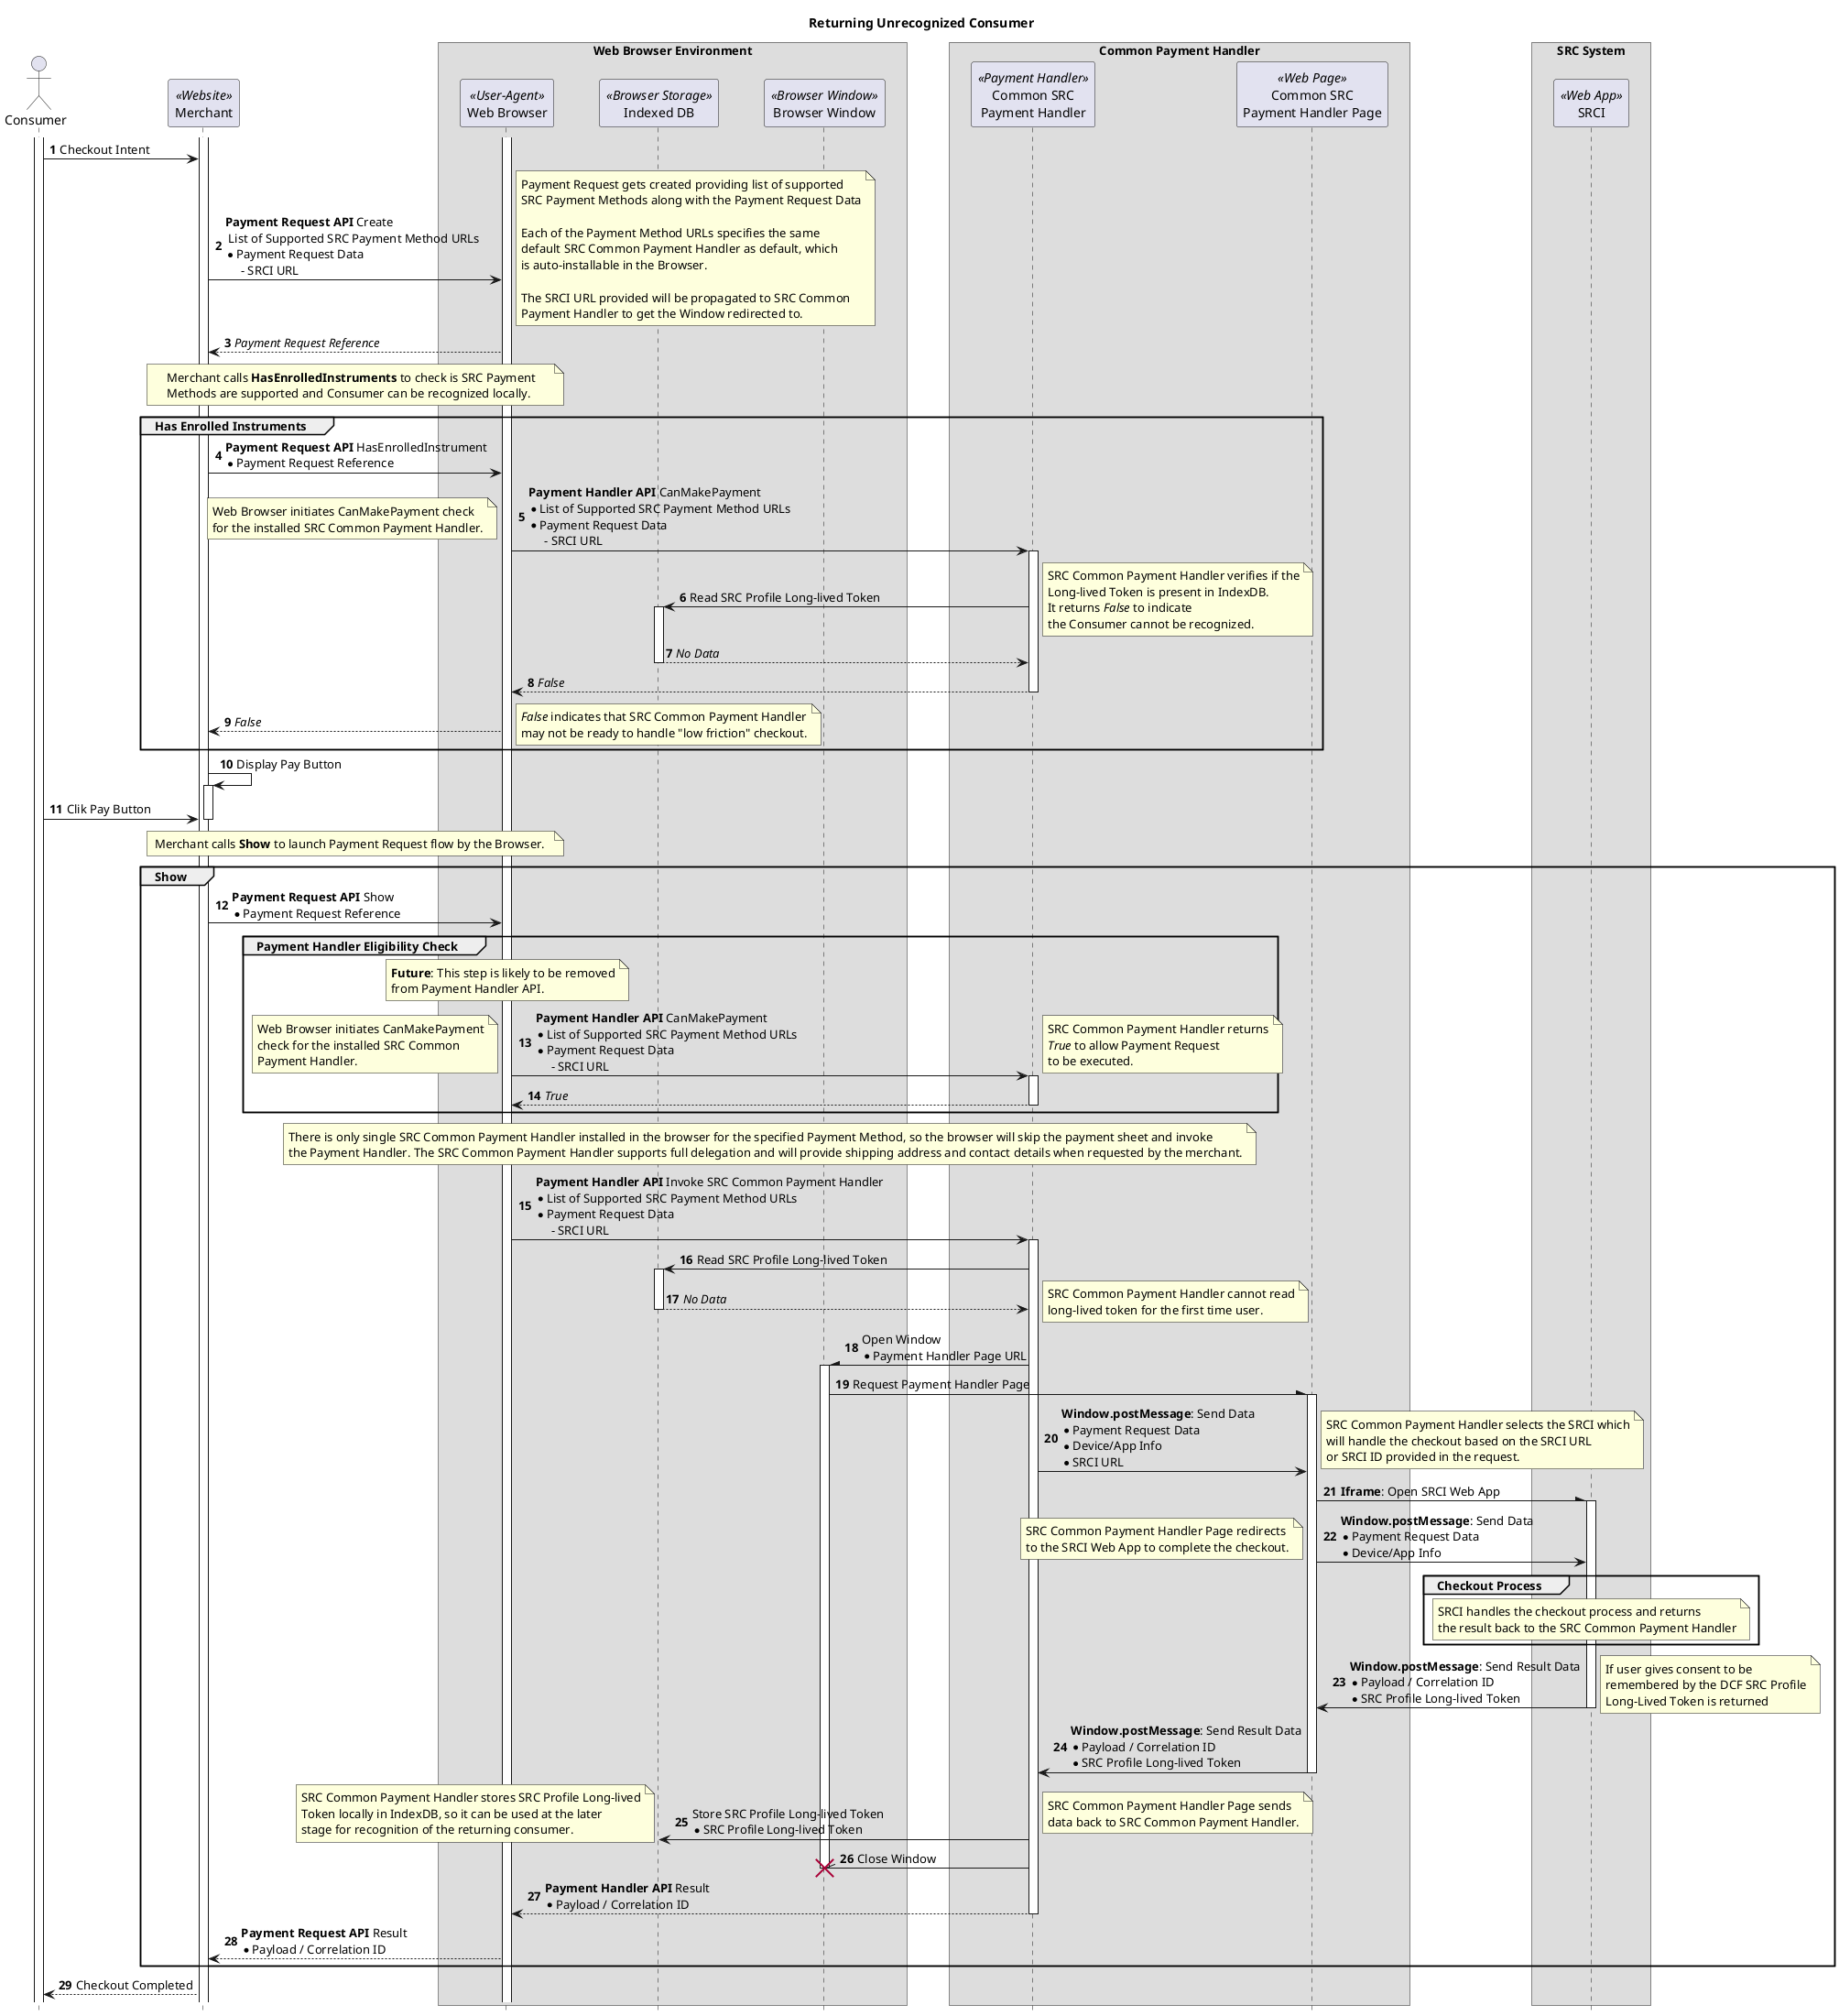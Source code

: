 @startuml

autonumber
hide footbox
skinparam ParticipantPadding 20
skinparam BoxPadding 10

title Returning Unrecognized Consumer

actor Consumer as Consumer
participant Merchant as Merchant <<Website>>

box "Web Browser Environment"
  participant "Web Browser" as Browser <<User-Agent>>
  participant "Indexed DB" as DB <<Browser Storage>>
  participant "Browser Window" as Window <<Browser Window>>
end box

box "Common Payment Handler"
  participant "Common SRC\nPayment Handler" as PH <<Payment Handler>>
  participant "Common SRC\nPayment Handler Page" as Page <<Web Page>>
end box

box "SRC System"
  participant "SRCI" as SRCI <<Web App>>
end box

activate Consumer
activate Merchant
activate Browser

Consumer->Merchant: Checkout Intent
Merchant->Browser: **Payment Request API** Create\n List of Supported SRC Payment Method URLs\n* Payment Request Data\n     - SRCI URL
note right
  Payment Request gets created providing list of supported
  SRC Payment Methods along with the Payment Request Data

  Each of the Payment Method URLs specifies the same
  default SRC Common Payment Handler as default, which
  is auto-installable in the Browser.

  The SRCI URL provided will be propagated to SRC Common
  Payment Handler to get the Window redirected to.
end note
return //Payment Request Reference//

note over Merchant, Browser
  Merchant calls **HasEnrolledInstruments** to check is SRC Payment
  Methods are supported and Consumer can be recognized locally.
end note
group Has Enrolled Instruments
Merchant->Browser: **Payment Request API** HasEnrolledInstrument\n* Payment Request Reference
Browser->PH: **Payment Handler API** CanMakePayment\n* List of Supported SRC Payment Method URLs\n* Payment Request Data\n     - SRCI URL
activate PH
note left
  Web Browser initiates CanMakePayment check
  for the installed SRC Common Payment Handler.
end note
PH->DB: Read SRC Profile Long-lived Token
activate DB
note right
  SRC Common Payment Handler verifies if the
  Long-lived Token is present in IndexDB.
  It returns //False// to indicate
  the Consumer cannot be recognized.
end note
return //No Data//
return //False//
Browser-->Merchant: //False//
note right
  //False// indicates that SRC Common Payment Handler
  may not be ready to handle "low friction" checkout.
end note
end group
Merchant->Merchant: Display Pay Button
activate Merchant
Consumer->Merchant: Clik Pay Button
deactivate Merchant
note over Merchant, Browser
  Merchant calls **Show** to launch Payment Request flow by the Browser. 
end note
group Show
Merchant->Browser: **Payment Request API** Show\n* Payment Request Reference

group Payment Handler Eligibility Check
note over Browser
  **Future**: This step is likely to be removed
  from Payment Handler API.
end note
Browser->PH: **Payment Handler API** CanMakePayment\n* List of Supported SRC Payment Method URLs\n* Payment Request Data\n     - SRCI URL
activate PH
note left
  Web Browser initiates CanMakePayment
  check for the installed SRC Common
  Payment Handler.
end note
note right
  SRC Common Payment Handler returns
  //True// to allow Payment Request
  to be executed.
end note
return //True//
end group

note over Browser, PH
  There is only single SRC Common Payment Handler installed in the browser for the specified Payment Method, so the browser will skip the payment sheet and invoke
  the Payment Handler. The SRC Common Payment Handler supports full delegation and will provide shipping address and contact details when requested by the merchant.
end note
Browser->PH: **Payment Handler API** Invoke SRC Common Payment Handler\n* List of Supported SRC Payment Method URLs\n* Payment Request Data\n     - SRCI URL
activate PH

PH->DB: Read SRC Profile Long-lived Token
activate DB
return //No Data//
note right
    SRC Common Payment Handler cannot read
    long-lived token for the first time user.
end note

PH-\Window: Open Window\n* Payment Handler Page URL
activate Window

Window-\Page: Request Payment Handler Page
activate Page
PH->Page: **Window.postMessage**: Send Data\n* Payment Request Data\n* Device/App Info\n* SRCI URL
note right
    SRC Common Payment Handler selects the SRCI which
    will handle the checkout based on the SRCI URL
    or SRCI ID provided in the request.
end note
Page-\SRCI: **Iframe**: Open SRCI Web App
activate SRCI
Page->SRCI: **Window.postMessage**: Send Data\n* Payment Request Data\n* Device/App Info
note left
    SRC Common Payment Handler Page redirects
    to the SRCI Web App to complete the checkout.
end note

group Checkout Process
note over SRCI
    SRCI handles the checkout process and returns
    the result back to the SRC Common Payment Handler
end note
end group

SRCI->Page: **Window.postMessage**: Send Result Data\n* Payload / Correlation ID\n* SRC Profile Long-lived Token
deactivate SRCI
note right
  If user gives consent to be
  remembered by the DCF SRC Profile
  Long-Lived Token is returned
end note
Page->PH: **Window.postMessage**: Send Result Data\n* Payload / Correlation ID\n* SRC Profile Long-lived Token
deactivate Page
PH->DB: Store SRC Profile Long-lived Token\n* SRC Profile Long-lived Token
note left
    SRC Common Payment Handler stores SRC Profile Long-lived
    Token locally in IndexDB, so it can be used at the later
    stage for recognition of the returning consumer.
end note
deactivate Page
note right
    SRC Common Payment Handler Page sends
    data back to SRC Common Payment Handler.
end note
PH-\\Window!!: Close Window

PH-->Browser: **Payment Handler API** Result\n* Payload / Correlation ID
deactivate PH
Browser-->Merchant: **Payment Request API** Result\n* Payload / Correlation ID
end group

Merchant-->Consumer: Checkout Completed

@enduml
